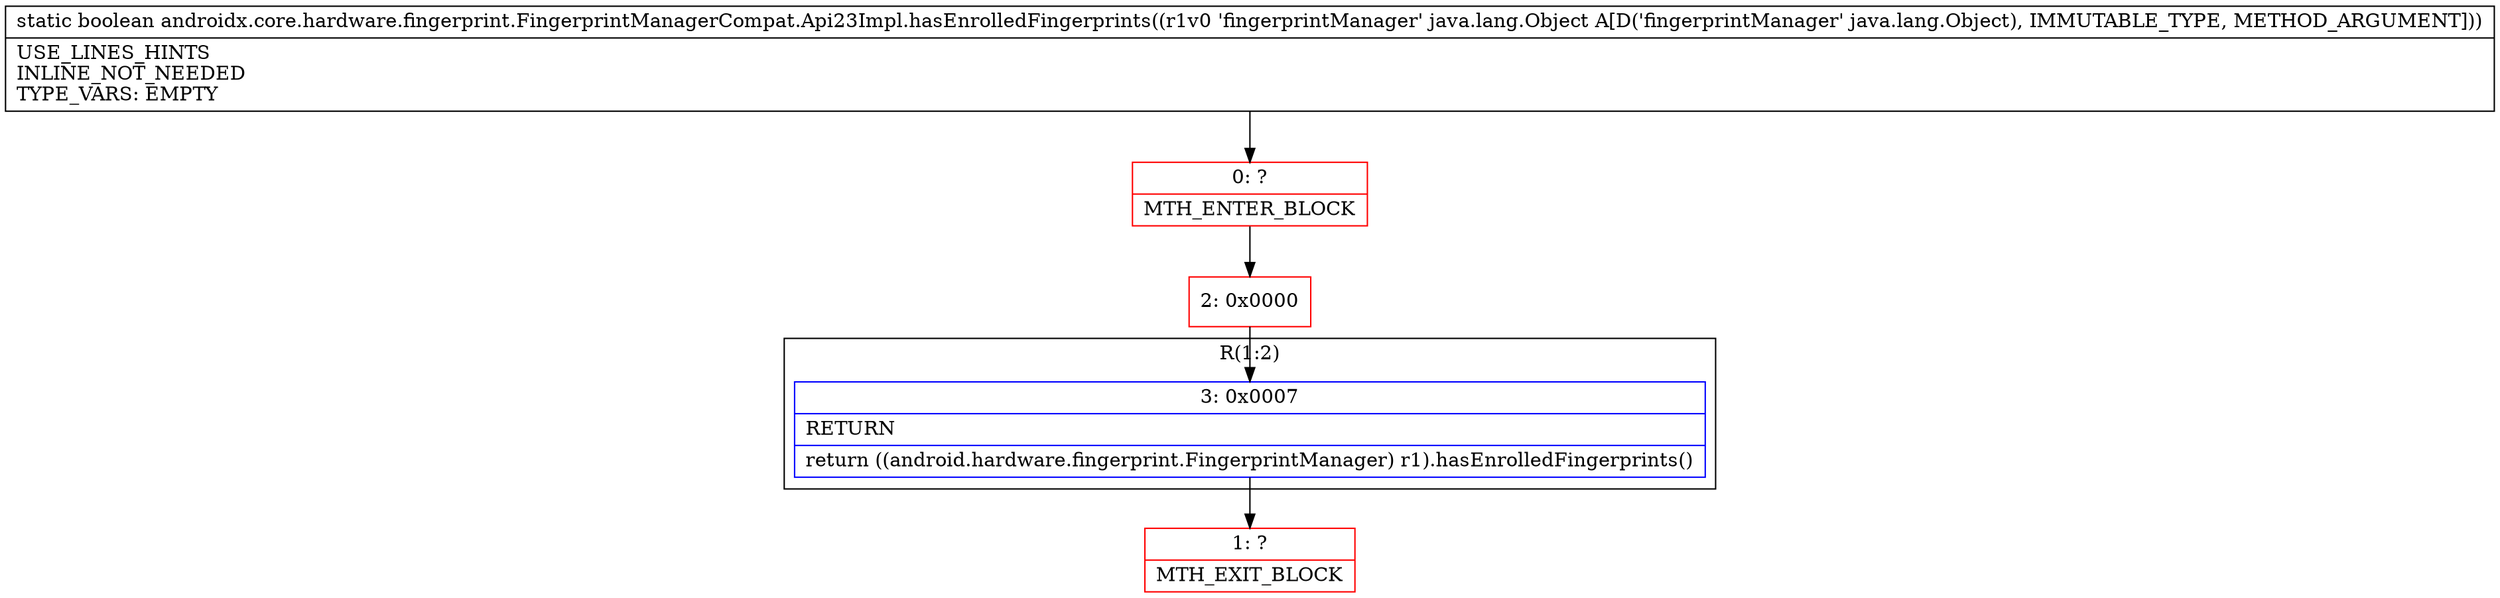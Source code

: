 digraph "CFG forandroidx.core.hardware.fingerprint.FingerprintManagerCompat.Api23Impl.hasEnrolledFingerprints(Ljava\/lang\/Object;)Z" {
subgraph cluster_Region_1569886641 {
label = "R(1:2)";
node [shape=record,color=blue];
Node_3 [shape=record,label="{3\:\ 0x0007|RETURN\l|return ((android.hardware.fingerprint.FingerprintManager) r1).hasEnrolledFingerprints()\l}"];
}
Node_0 [shape=record,color=red,label="{0\:\ ?|MTH_ENTER_BLOCK\l}"];
Node_2 [shape=record,color=red,label="{2\:\ 0x0000}"];
Node_1 [shape=record,color=red,label="{1\:\ ?|MTH_EXIT_BLOCK\l}"];
MethodNode[shape=record,label="{static boolean androidx.core.hardware.fingerprint.FingerprintManagerCompat.Api23Impl.hasEnrolledFingerprints((r1v0 'fingerprintManager' java.lang.Object A[D('fingerprintManager' java.lang.Object), IMMUTABLE_TYPE, METHOD_ARGUMENT]))  | USE_LINES_HINTS\lINLINE_NOT_NEEDED\lTYPE_VARS: EMPTY\l}"];
MethodNode -> Node_0;Node_3 -> Node_1;
Node_0 -> Node_2;
Node_2 -> Node_3;
}

